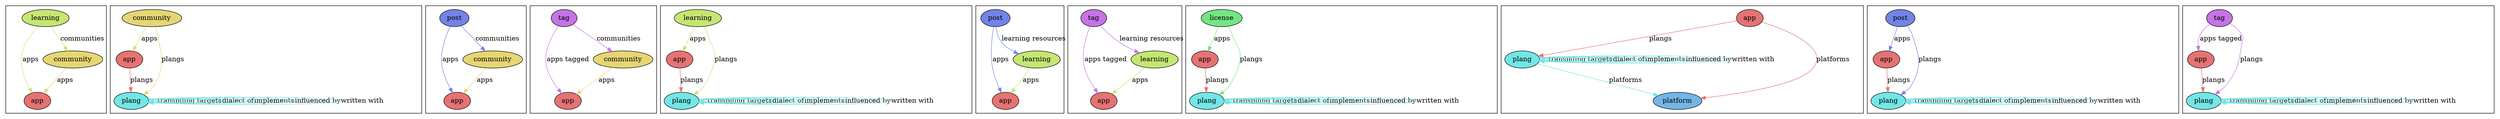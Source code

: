 digraph app {

subgraph cluster1 {
      app2 [label="app", style=filled, fillcolor="0 0.5 0.9", fontcolor="black"];
  community2 [label="community", style=filled, fillcolor="0.143 0.5 0.9", fontcolor="black"];
  learning2 [label="learning", style=filled, fillcolor="0.214 0.5 0.9", fontcolor="black"];
      community2 -> app2 [label="apps" color="0.143 0.5 0.9"];
  learning2 -> app2 [label="apps" color="0.214 0.5 0.9"];
  learning2 -> community2 [label="communities" color="0.214 0.5 0.9"];
    }

subgraph cluster3 {
      app4 [label="app", style=filled, fillcolor="0 0.5 0.9", fontcolor="black"];
  community4 [label="community", style=filled, fillcolor="0.143 0.5 0.9", fontcolor="black"];
  plang4 [label="plang", style=filled, fillcolor="0.5 0.5 0.9", fontcolor="black"];
      plang4 -> plang4 [label="transpiling targets" color="0.5 0.5 0.9"];
  plang4 -> plang4 [label="dialect of" color="0.5 0.5 0.9"];
  plang4 -> plang4 [label="implements" color="0.5 0.5 0.9"];
  plang4 -> plang4 [label="influenced by" color="0.5 0.5 0.9"];
  plang4 -> plang4 [label="written with" color="0.5 0.5 0.9"];
  app4 -> plang4 [label="plangs" color="0 0.5 0.9"];
  community4 -> app4 [label="apps" color="0.143 0.5 0.9"];
  community4 -> plang4 [label="plangs" color="0.143 0.5 0.9"];
    }

subgraph cluster5 {
      app6 [label="app", style=filled, fillcolor="0 0.5 0.9", fontcolor="black"];
  community6 [label="community", style=filled, fillcolor="0.143 0.5 0.9", fontcolor="black"];
  post6 [label="post", style=filled, fillcolor="0.643 0.5 0.9", fontcolor="black"];
      post6 -> app6 [label="apps" color="0.643 0.5 0.9"];
  post6 -> community6 [label="communities" color="0.643 0.5 0.9"];
  community6 -> app6 [label="apps" color="0.143 0.5 0.9"];
    }

subgraph cluster7 {
      app8 [label="app", style=filled, fillcolor="0 0.5 0.9", fontcolor="black"];
  community8 [label="community", style=filled, fillcolor="0.143 0.5 0.9", fontcolor="black"];
  tag8 [label="tag", style=filled, fillcolor="0.786 0.5 0.9", fontcolor="black"];
      tag8 -> app8 [label="apps tagged" color="0.786 0.5 0.9"];
  tag8 -> community8 [label="communities" color="0.786 0.5 0.9"];
  community8 -> app8 [label="apps" color="0.143 0.5 0.9"];
    }

subgraph cluster9 {
      app10 [label="app", style=filled, fillcolor="0 0.5 0.9", fontcolor="black"];
  learning10 [label="learning", style=filled, fillcolor="0.214 0.5 0.9", fontcolor="black"];
  plang10 [label="plang", style=filled, fillcolor="0.5 0.5 0.9", fontcolor="black"];
      plang10 -> plang10 [label="transpiling targets" color="0.5 0.5 0.9"];
  plang10 -> plang10 [label="dialect of" color="0.5 0.5 0.9"];
  plang10 -> plang10 [label="implements" color="0.5 0.5 0.9"];
  plang10 -> plang10 [label="influenced by" color="0.5 0.5 0.9"];
  plang10 -> plang10 [label="written with" color="0.5 0.5 0.9"];
  app10 -> plang10 [label="plangs" color="0 0.5 0.9"];
  learning10 -> app10 [label="apps" color="0.214 0.5 0.9"];
  learning10 -> plang10 [label="plangs" color="0.214 0.5 0.9"];
    }

subgraph cluster11 {
      app12 [label="app", style=filled, fillcolor="0 0.5 0.9", fontcolor="black"];
  learning12 [label="learning", style=filled, fillcolor="0.214 0.5 0.9", fontcolor="black"];
  post12 [label="post", style=filled, fillcolor="0.643 0.5 0.9", fontcolor="black"];
      post12 -> app12 [label="apps" color="0.643 0.5 0.9"];
  post12 -> learning12 [label="learning resources" color="0.643 0.5 0.9"];
  learning12 -> app12 [label="apps" color="0.214 0.5 0.9"];
    }

subgraph cluster13 {
      app14 [label="app", style=filled, fillcolor="0 0.5 0.9", fontcolor="black"];
  learning14 [label="learning", style=filled, fillcolor="0.214 0.5 0.9", fontcolor="black"];
  tag14 [label="tag", style=filled, fillcolor="0.786 0.5 0.9", fontcolor="black"];
      tag14 -> app14 [label="apps tagged" color="0.786 0.5 0.9"];
  tag14 -> learning14 [label="learning resources" color="0.786 0.5 0.9"];
  learning14 -> app14 [label="apps" color="0.214 0.5 0.9"];
    }

subgraph cluster15 {
      app16 [label="app", style=filled, fillcolor="0 0.5 0.9", fontcolor="black"];
  license16 [label="license", style=filled, fillcolor="0.357 0.5 0.9", fontcolor="black"];
  plang16 [label="plang", style=filled, fillcolor="0.5 0.5 0.9", fontcolor="black"];
      plang16 -> plang16 [label="transpiling targets" color="0.5 0.5 0.9"];
  plang16 -> plang16 [label="dialect of" color="0.5 0.5 0.9"];
  plang16 -> plang16 [label="implements" color="0.5 0.5 0.9"];
  plang16 -> plang16 [label="influenced by" color="0.5 0.5 0.9"];
  plang16 -> plang16 [label="written with" color="0.5 0.5 0.9"];
  app16 -> plang16 [label="plangs" color="0 0.5 0.9"];
  license16 -> plang16 [label="plangs" color="0.357 0.5 0.9"];
  license16 -> app16 [label="apps" color="0.357 0.5 0.9"];
    }

subgraph cluster17 {
      app18 [label="app", style=filled, fillcolor="0 0.5 0.9", fontcolor="black"];
  plang18 [label="plang", style=filled, fillcolor="0.5 0.5 0.9", fontcolor="black"];
  platform18 [label="platform", style=filled, fillcolor="0.571 0.5 0.9", fontcolor="black"];
      plang18 -> platform18 [label="platforms" color="0.5 0.5 0.9"];
  plang18 -> plang18 [label="transpiling targets" color="0.5 0.5 0.9"];
  plang18 -> plang18 [label="dialect of" color="0.5 0.5 0.9"];
  plang18 -> plang18 [label="implements" color="0.5 0.5 0.9"];
  plang18 -> plang18 [label="influenced by" color="0.5 0.5 0.9"];
  plang18 -> plang18 [label="written with" color="0.5 0.5 0.9"];
  app18 -> plang18 [label="plangs" color="0 0.5 0.9"];
  app18 -> platform18 [label="platforms" color="0 0.5 0.9"];
    }

subgraph cluster19 {
      app20 [label="app", style=filled, fillcolor="0 0.5 0.9", fontcolor="black"];
  plang20 [label="plang", style=filled, fillcolor="0.5 0.5 0.9", fontcolor="black"];
  post20 [label="post", style=filled, fillcolor="0.643 0.5 0.9", fontcolor="black"];
      plang20 -> plang20 [label="transpiling targets" color="0.5 0.5 0.9"];
  plang20 -> plang20 [label="dialect of" color="0.5 0.5 0.9"];
  plang20 -> plang20 [label="implements" color="0.5 0.5 0.9"];
  plang20 -> plang20 [label="influenced by" color="0.5 0.5 0.9"];
  plang20 -> plang20 [label="written with" color="0.5 0.5 0.9"];
  app20 -> plang20 [label="plangs" color="0 0.5 0.9"];
  post20 -> app20 [label="apps" color="0.643 0.5 0.9"];
  post20 -> plang20 [label="plangs" color="0.643 0.5 0.9"];
    }

subgraph cluster21 {
      app22 [label="app", style=filled, fillcolor="0 0.5 0.9", fontcolor="black"];
  plang22 [label="plang", style=filled, fillcolor="0.5 0.5 0.9", fontcolor="black"];
  tag22 [label="tag", style=filled, fillcolor="0.786 0.5 0.9", fontcolor="black"];
      plang22 -> plang22 [label="transpiling targets" color="0.5 0.5 0.9"];
  plang22 -> plang22 [label="dialect of" color="0.5 0.5 0.9"];
  plang22 -> plang22 [label="implements" color="0.5 0.5 0.9"];
  plang22 -> plang22 [label="influenced by" color="0.5 0.5 0.9"];
  plang22 -> plang22 [label="written with" color="0.5 0.5 0.9"];
  app22 -> plang22 [label="plangs" color="0 0.5 0.9"];
  tag22 -> app22 [label="apps tagged" color="0.786 0.5 0.9"];
  tag22 -> plang22 [label="plangs" color="0.786 0.5 0.9"];
    }
}